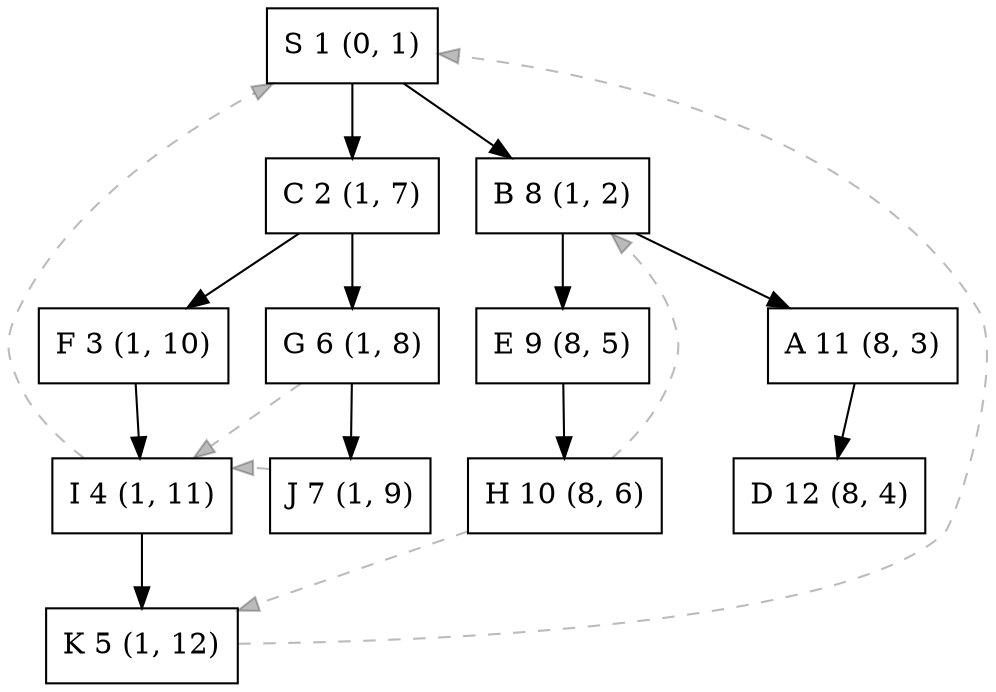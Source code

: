 digraph {
  node[shape=rect]
  S[label="S 1 (0, 1)"]
  C[label="C 2 (1, 7)"]
  F[label="F 3 (1, 10)"]
  I[label="I 4 (1, 11)"]
  K[label="K 5 (1, 12)"]
  G[label="G 6 (1, 8)"]
  J[label="J 7 (1, 9)"]
  B[label="B 8 (1, 2)"]
  E[label="E 9 (8, 5)"]
  H[label="H 10 (8, 6)"]
  A[label="A 11 (8, 3)"]
  D[label="D 12 (8, 4)"]
  S->C->F->I->K
  C->G->J
  S->B->E->H
  B->A->D
  {
    rank=same
    C->B[style=invis]
  }
  {
    rank=same
    F->G->E->A[style=invis]
  }
  {
    rank=same
    I->J->H->D[style=invis]
  }
  {
    edge[style=dashed,color="#00000044"]
    K->S[constraint=false]
    I->S
    G->I
    J->I
    H->K[constraint=false]
    H->B[constraint=false]
  }
}
